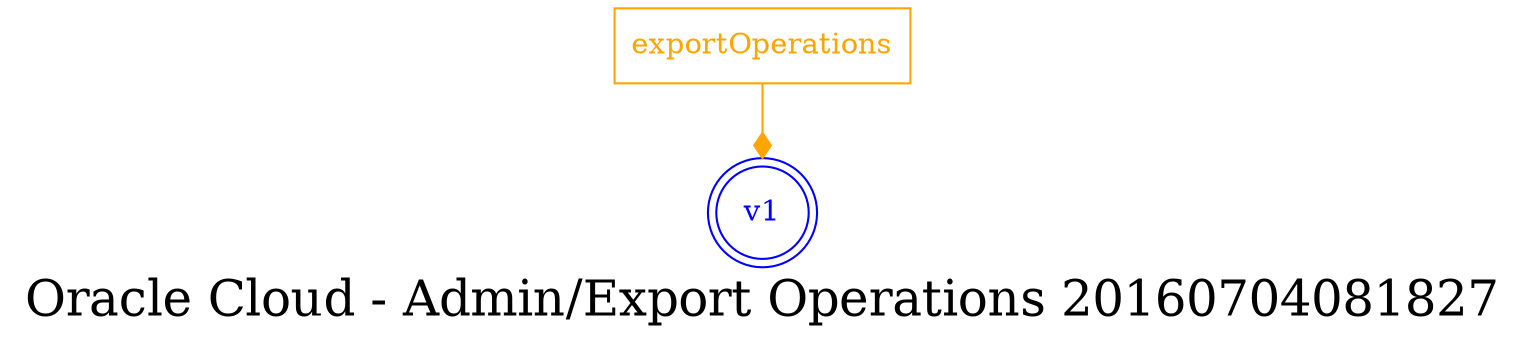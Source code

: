 digraph LexiconGraph {
graph[label="Oracle Cloud - Admin/Export Operations 20160704081827", fontsize=24]
splines=true
"v1" [color=blue, fontcolor=blue, shape=doublecircle]
"exportOperations" [color=orange, fontcolor=orange, shape=box]
"exportOperations" -> "v1" [color=orange, fontcolor=orange, arrowhead=diamond, arrowtail=none]
}
